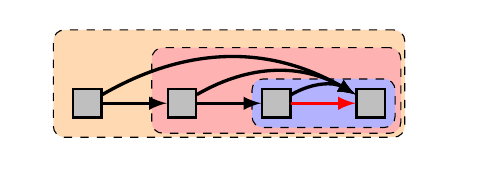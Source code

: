 \usetikzlibrary{calc,matrix,backgrounds,fit,shapes,arrows}
\begin{tikzpicture}[
  scale=0.8,
  transform shape,
  node distance=18mm
]

  \path[use as bounding box] (-8mm,-6mm) rectangle (60mm,12mm);

  \tikzstyle{memnode}=[draw,rectangle,fill=lightgray,thick,minimum height=4.5mm, minimum width=4.5mm,inner sep=1mm,node distance=18mm,font=\tt]
  \tikzstyle{memnodeblue}=[draw,rectangle,fill=blue!30,thick,minimum height=4.5mm, minimum width=4.5mm,inner sep=1mm,node distance=18mm,font=\tt]
  \tikzstyle{memnodepink}=[draw,rectangle,fill=red!30,thick,minimum height=4.5mm, minimum width=4.5mm,inner sep=1mm,node distance=18mm,font=\tt]
  \tikzstyle{memnodegreen}=[draw,rectangle,fill=green!60,thick,minimum height=4.5mm, minimum width=4.5mm,inner sep=1mm,node distance=18mm,font=\tt]

  \tikzstyle{nullnode}=[node distance=18mm,label=center:$\bot$]
  \tikzstyle{varnode}=[font=\tt]
  \tikzstyle{refnode}=[fill=lightgray!40,minimum height=4.5mm, minimum width=4.5mm,inner sep=1mm,font=\tt]

  \tikzstyle{pointer}=[draw,->,>=latex]
  \tikzstyle{ptrlab}=[above,font=\tt]
  \tikzstyle{nextptr}=[]%[label={[label distance=0mm,font=\tt]-90:next}]
  \tikzstyle{tailptr}=[]%[label={[label distance=0mm,font=\tt,very near start]90:tail}]

  \tikzstyle{hledge}=[very thick]

  % nodes
  \node[memnode] (x1) at (0mm,0mm) {};
  \node[memnode] (x2) [right of=x1,xshift=-3mm] {};
  \node[memnode] (x3) [right of=x2,xshift=-3mm] {};
  \node[memnode] (x4) [right of=x3,xshift=-3mm] {};

  % pointers
  \draw[pointer,hledge] (x1)    edge node[nextptr]   {} (x2);
  \draw[pointer,hledge] (x2)    edge node[nextptr]   {} (x3);
  \draw[pointer,hledge,draw=red] (x3)    edge[red] node[nextptr]   {} (x4);

  \draw[pointer,bend left,hledge] (x1)    edge node[tailptr] (tailptr1)  {} (x4);
  \draw[pointer,bend left,hledge] (x2)    edge node[tailptr] (tailptr2)  {} (x4);
  \draw[pointer,bend left,hledge] (x3)    edge node[tailptr]   {} (x4);

  \begin{pgfonlayer}{background}
    \node[draw,dashed,fill=orange!30,rectangle,inner sep=2.4mm,rounded corners,fit=(x1) (x4) (tailptr1)] (tail1) {};
    \node[draw,dashed,fill=red!30,rectangle,inner sep=1.9mm,rounded corners,fit=(x2) (x4) (tailptr2)] (tail1) {};
    \node[draw,dashed,fill=blue!30,rectangle,rounded corners,fit=(x3) (x4)] (tail1) {};
  \end{pgfonlayer}

\end{tikzpicture}
